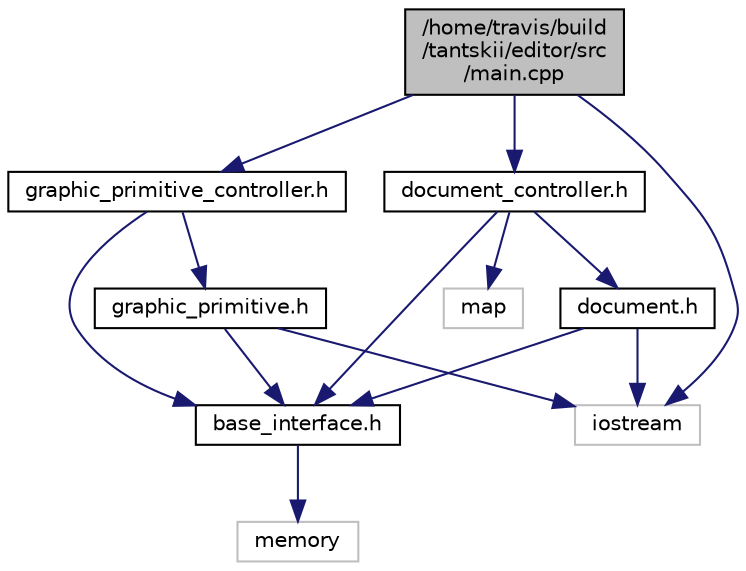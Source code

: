digraph "/home/travis/build/tantskii/editor/src/main.cpp"
{
  edge [fontname="Helvetica",fontsize="10",labelfontname="Helvetica",labelfontsize="10"];
  node [fontname="Helvetica",fontsize="10",shape=record];
  Node1 [label="/home/travis/build\l/tantskii/editor/src\l/main.cpp",height=0.2,width=0.4,color="black", fillcolor="grey75", style="filled", fontcolor="black"];
  Node1 -> Node2 [color="midnightblue",fontsize="10",style="solid",fontname="Helvetica"];
  Node2 [label="document_controller.h",height=0.2,width=0.4,color="black", fillcolor="white", style="filled",URL="$document__controller_8h.html",tooltip="Заголовочный файл, содержащий объявление контроллера для документов. "];
  Node2 -> Node3 [color="midnightblue",fontsize="10",style="solid",fontname="Helvetica"];
  Node3 [label="base_interface.h",height=0.2,width=0.4,color="black", fillcolor="white", style="filled",URL="$base__interface_8h.html",tooltip="Заголовочный файл, содержащий интерфейсы контроллера и модели. "];
  Node3 -> Node4 [color="midnightblue",fontsize="10",style="solid",fontname="Helvetica"];
  Node4 [label="memory",height=0.2,width=0.4,color="grey75", fillcolor="white", style="filled"];
  Node2 -> Node5 [color="midnightblue",fontsize="10",style="solid",fontname="Helvetica"];
  Node5 [label="document.h",height=0.2,width=0.4,color="black", fillcolor="white", style="filled",URL="$document_8h.html",tooltip="Заголовочный файл, содержащий интерфейс модели документа. "];
  Node5 -> Node3 [color="midnightblue",fontsize="10",style="solid",fontname="Helvetica"];
  Node5 -> Node6 [color="midnightblue",fontsize="10",style="solid",fontname="Helvetica"];
  Node6 [label="iostream",height=0.2,width=0.4,color="grey75", fillcolor="white", style="filled"];
  Node2 -> Node7 [color="midnightblue",fontsize="10",style="solid",fontname="Helvetica"];
  Node7 [label="map",height=0.2,width=0.4,color="grey75", fillcolor="white", style="filled"];
  Node1 -> Node8 [color="midnightblue",fontsize="10",style="solid",fontname="Helvetica"];
  Node8 [label="graphic_primitive_controller.h",height=0.2,width=0.4,color="black", fillcolor="white", style="filled",URL="$graphic__primitive__controller_8h.html",tooltip="Заголовочный файл, содержащий объявление контроллера для графических примитивов. "];
  Node8 -> Node3 [color="midnightblue",fontsize="10",style="solid",fontname="Helvetica"];
  Node8 -> Node9 [color="midnightblue",fontsize="10",style="solid",fontname="Helvetica"];
  Node9 [label="graphic_primitive.h",height=0.2,width=0.4,color="black", fillcolor="white", style="filled",URL="$graphic__primitive_8h.html",tooltip="Заголовочный файл, содержащий интерфейс модели графического интерфейса. "];
  Node9 -> Node3 [color="midnightblue",fontsize="10",style="solid",fontname="Helvetica"];
  Node9 -> Node6 [color="midnightblue",fontsize="10",style="solid",fontname="Helvetica"];
  Node1 -> Node6 [color="midnightblue",fontsize="10",style="solid",fontname="Helvetica"];
}
